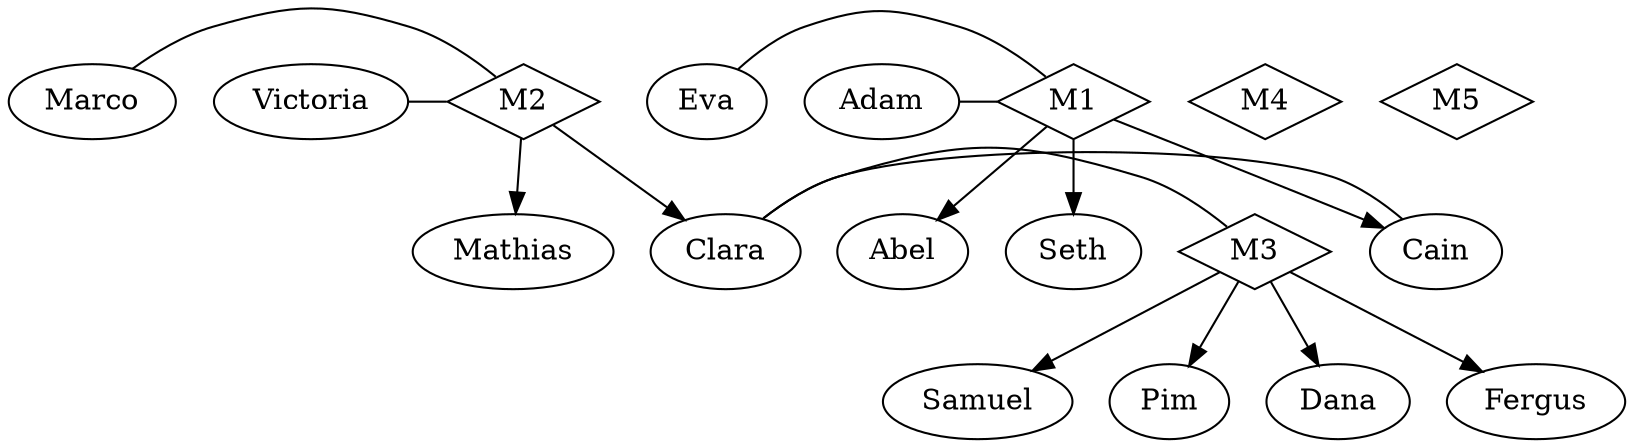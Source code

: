 digraph G {
    // splines="FALSE";

    /* Entities */
    M1 [shape="diamond"]
    M2 [shape="diamond"]
    M3 [shape="diamond"]
    M4 [shape="diamond"]
    M5 [shape="diamond"]

    { rank=same Eva Adam Marco Victoria M1 M2 }
    { rank=same Cain Abel Seth Clara Mathias M3 }
    
    /* Relationships */
    Eva -> M1[arrowhead=none]
    Adam -> M1[arrowhead=none]
    M1 -> Abel
    M1 -> Cain 
    M1 -> Seth
    Marco -> M2[arrowhead=none]
    Victoria -> M2[arrowhead=none]
    M2 -> Clara
    M2 -> Mathias
    Clara -> M3[arrowhead=none]
    Clara -> Cain[arrowhead=none]
    M3 -> Samuel
    M3 -> Pim
    M3 -> Dana
    M3 -> Fergus
    
    /* Ranks */
    // { rank=same; shortName; };
}